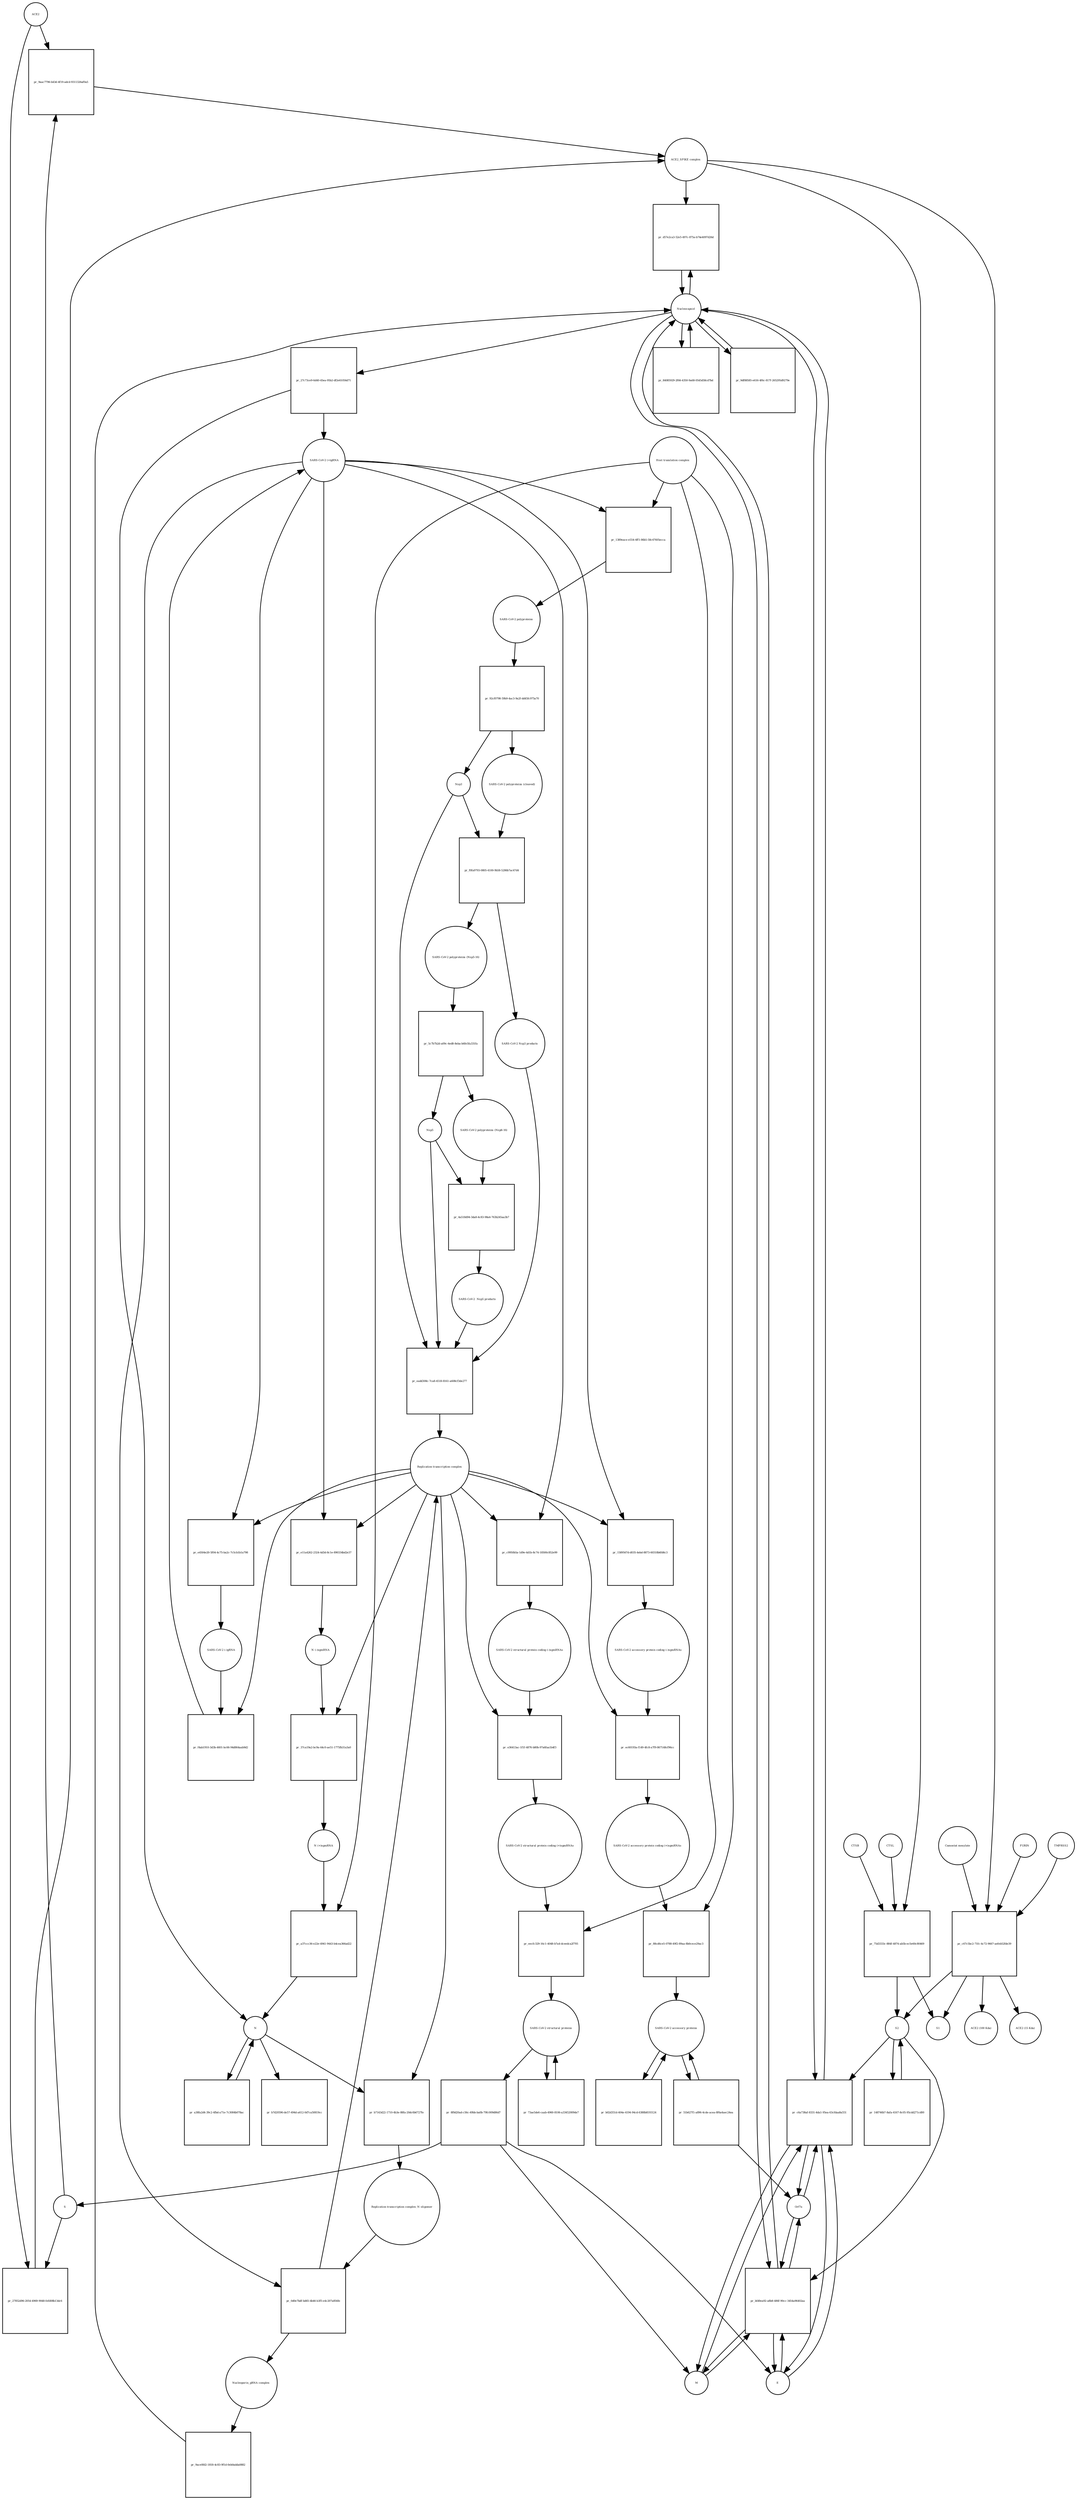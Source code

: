 strict digraph  {
ACE2 [annotation="", bipartite=0, cls=macromolecule, fontsize=4, label=ACE2, shape=circle];
"pr_9aac7796-b43d-4f19-adcd-9311326af0a5" [annotation="", bipartite=1, cls=process, fontsize=4, label="pr_9aac7796-b43d-4f19-adcd-9311326af0a5", shape=square];
"ACE2_SPIKE complex" [annotation="", bipartite=0, cls=complex, fontsize=4, label="ACE2_SPIKE complex", shape=circle];
S [annotation=urn_miriam_uniprot_P0DTC2, bipartite=0, cls="macromolecule multimer", fontsize=4, label=S, shape=circle];
Nucleocapsid [annotation="urn_miriam_obo.go_GO%3A0019013", bipartite=0, cls=complex, fontsize=4, label=Nucleocapsid, shape=circle];
"pr_d57e2ca3-52e5-497c-875a-b74e4097d26d" [annotation="", bipartite=1, cls=process, fontsize=4, label="pr_d57e2ca3-52e5-497c-875a-b74e4097d26d", shape=square];
"pr_75d3333c-884f-4874-ab5b-ec5e60c80469" [annotation="", bipartite=1, cls=process, fontsize=4, label="pr_75d3333c-884f-4874-ab5b-ec5e60c80469", shape=square];
S2 [annotation=urn_miriam_interpro_IPR002552, bipartite=0, cls=macromolecule, fontsize=4, label=S2, shape=circle];
CTSB [annotation="", bipartite=0, cls=macromolecule, fontsize=4, label=CTSB, shape=circle];
CTSL [annotation="", bipartite=0, cls=macromolecule, fontsize=4, label=CTSL, shape=circle];
S1 [annotation=urn_miriam_interpro_IPR002551, bipartite=0, cls=macromolecule, fontsize=4, label=S1, shape=circle];
"pr_27852d96-2054-4969-9048-fefd08b13dc6" [annotation="", bipartite=1, cls=process, fontsize=4, label="pr_27852d96-2054-4969-9048-fefd08b13dc6", shape=square];
"pr_bfd0ea92-a8b8-486f-90cc-3454a96402aa" [annotation="", bipartite=1, cls=process, fontsize=4, label="pr_bfd0ea92-a8b8-486f-90cc-3454a96402aa", shape=square];
E [annotation=urn_miriam_uniprot_P0DTC4, bipartite=0, cls=macromolecule, fontsize=4, label=E, shape=circle];
M [annotation=urn_miriam_uniprot_P0DTC5, bipartite=0, cls=macromolecule, fontsize=4, label=M, shape=circle];
Orf7a [annotation=urn_miriam_uniprot_P0DTC7, bipartite=0, cls=macromolecule, fontsize=4, label=Orf7a, shape=circle];
"pr_27c73ce9-6d40-45ea-95b2-df2e61056d71" [annotation="", bipartite=1, cls=process, fontsize=4, label="pr_27c73ce9-6d40-45ea-95b2-df2e61056d71", shape=square];
" SARS-CoV-2 (+)gRNA" [annotation=urn_miriam_refseq_NC_045512, bipartite=0, cls="nucleic acid feature", fontsize=4, label=" SARS-CoV-2 (+)gRNA", shape=circle];
N [annotation=urn_miriam_uniprot_P0DTC9, bipartite=0, cls="macromolecule multimer", fontsize=4, label=N, shape=circle];
"SARS-CoV-2 polyproteins" [annotation="", bipartite=0, cls=complex, fontsize=4, label="SARS-CoV-2 polyproteins", shape=circle];
"pr_92cf0798-59b9-4ac3-9a2f-dd45fc975a70" [annotation="", bipartite=1, cls=process, fontsize=4, label="pr_92cf0798-59b9-4ac3-9a2f-dd45fc975a70", shape=square];
"SARS-CoV-2 polyproteins (cleaved)" [annotation="", bipartite=0, cls=complex, fontsize=4, label="SARS-CoV-2 polyproteins (cleaved)", shape=circle];
Nsp3 [annotation=urn_miriam_ncbiprotein_YP_009725299, bipartite=0, cls=macromolecule, fontsize=4, label=Nsp3, shape=circle];
"pr_84085929-2f66-4350-9a68-0545d58cd7bd" [annotation="", bipartite=1, cls=process, fontsize=4, label="pr_84085929-2f66-4350-9a68-0545d58cd7bd", shape=square];
"pr_9df88585-e616-4f6c-817f-265295d9279e" [annotation="", bipartite=1, cls=process, fontsize=4, label="pr_9df88585-e616-4f6c-817f-265295d9279e", shape=square];
"SARS-CoV-2 structural proteins" [annotation="", bipartite=0, cls=complex, fontsize=4, label="SARS-CoV-2 structural proteins", shape=circle];
"pr_8f8d20ad-c56c-49bb-ba0b-79fc009d86d7" [annotation="", bipartite=1, cls=process, fontsize=4, label="pr_8f8d20ad-c56c-49bb-ba0b-79fc009d86d7", shape=square];
"pr_b7d20596-de57-494d-a612-0d7ca50819cc" [annotation="", bipartite=1, cls=process, fontsize=4, label="pr_b7d20596-de57-494d-a612-0d7ca50819cc", shape=square];
"SARS-CoV-2 accessory proteins" [annotation="", bipartite=0, cls=complex, fontsize=4, label="SARS-CoV-2 accessory proteins", shape=circle];
"pr_b02d351d-404e-4194-94cd-6388b8193124" [annotation="", bipartite=1, cls=process, fontsize=4, label="pr_b02d351d-404e-4194-94cd-6388b8193124", shape=square];
"pr_73ae5de6-caab-4960-8106-a33452009de7" [annotation="", bipartite=1, cls=process, fontsize=4, label="pr_73ae5de6-caab-4960-8106-a33452009de7", shape=square];
"pr_a38fa2d4-39c2-4fbd-a71e-7c3084b078ac" [annotation="", bipartite=1, cls=process, fontsize=4, label="pr_a38fa2d4-39c2-4fbd-a71e-7c3084b078ac", shape=square];
"SARS-CoV-2 accessory protein coding (-)sgmRNAs" [annotation="", bipartite=0, cls=complex, fontsize=4, label="SARS-CoV-2 accessory protein coding (-)sgmRNAs", shape=circle];
"pr_ec60193a-f149-4fc8-a7f9-867148cf96cc" [annotation="", bipartite=1, cls=process, fontsize=4, label="pr_ec60193a-f149-4fc8-a7f9-867148cf96cc", shape=square];
"SARS-CoV-2 accessory protein coding (+)sgmRNAs" [annotation="", bipartite=0, cls=complex, fontsize=4, label="SARS-CoV-2 accessory protein coding (+)sgmRNAs", shape=circle];
"Replication transcription complex" [annotation="", bipartite=0, cls=complex, fontsize=4, label="Replication transcription complex", shape=circle];
"SARS-CoV-2 structural protein coding (-)sgmRNAs" [annotation="", bipartite=0, cls=complex, fontsize=4, label="SARS-CoV-2 structural protein coding (-)sgmRNAs", shape=circle];
"pr_e36413ac-1f1f-4876-b80b-97a6faa1b4f3" [annotation="", bipartite=1, cls=process, fontsize=4, label="pr_e36413ac-1f1f-4876-b80b-97a6faa1b4f3", shape=square];
"SARS-CoV-2 structural protein coding (+)sgmRNAs" [annotation="", bipartite=0, cls=complex, fontsize=4, label="SARS-CoV-2 structural protein coding (+)sgmRNAs", shape=circle];
"N (-)sgmRNA" [annotation="", bipartite=0, cls="nucleic acid feature", fontsize=4, label="N (-)sgmRNA", shape=circle];
"pr_37ca19a2-bc9a-44c0-ae51-1775fb31a3a0" [annotation="", bipartite=1, cls=process, fontsize=4, label="pr_37ca19a2-bc9a-44c0-ae51-1775fb31a3a0", shape=square];
"N (+)sgmRNA" [annotation="", bipartite=0, cls="nucleic acid feature", fontsize=4, label="N (+)sgmRNA", shape=circle];
"pr_a37ccc36-e22e-4941-9443-b4cea366ad22" [annotation="", bipartite=1, cls=process, fontsize=4, label="pr_a37ccc36-e22e-4941-9443-b4cea366ad22", shape=square];
"Host translation complex" [annotation="urn_miriam_obo.go_GO%3A0070992", bipartite=0, cls=complex, fontsize=4, label="Host translation complex", shape=circle];
"pr_88cd6ce5-0788-49f2-89aa-8b0cece29ac3" [annotation="", bipartite=1, cls=process, fontsize=4, label="pr_88cd6ce5-0788-49f2-89aa-8b0cece29ac3", shape=square];
"pr_eecfc329-16c1-4048-b7a4-dceedca2f705" [annotation="", bipartite=1, cls=process, fontsize=4, label="pr_eecfc329-16c1-4048-b7a4-dceedca2f705", shape=square];
"Nucleoporin_gRNA complex " [annotation="urn_miriam_obo.go_GO%3A0019013", bipartite=0, cls=complex, fontsize=4, label="Nucleoporin_gRNA complex ", shape=circle];
"pr_9ace0fd2-1818-4c83-9f1d-0eb0adda0882" [annotation="", bipartite=1, cls=process, fontsize=4, label="pr_9ace0fd2-1818-4c83-9f1d-0eb0adda0882", shape=square];
"pr_51b627f1-a896-4cde-acea-8f6a4aec24ea" [annotation="", bipartite=1, cls=process, fontsize=4, label="pr_51b627f1-a896-4cde-acea-8f6a4aec24ea", shape=square];
"pr_c67c5bc2-71fc-4c72-9667-aefeb52fde39" [annotation="", bipartite=1, cls=process, fontsize=4, label="pr_c67c5bc2-71fc-4c72-9667-aefeb52fde39", shape=square];
FURIN [annotation="", bipartite=0, cls=macromolecule, fontsize=4, label=FURIN, shape=circle];
TMPRSS2 [annotation="", bipartite=0, cls=macromolecule, fontsize=4, label=TMPRSS2, shape=circle];
"Camostat mesylate" [annotation="urn_miriam_pubchem.compound_2536", bipartite=0, cls="simple chemical", fontsize=4, label="Camostat mesylate", shape=circle];
"ACE2 (100 Kda)" [annotation="", bipartite=0, cls=macromolecule, fontsize=4, label="ACE2 (100 Kda)", shape=circle];
"ACE2 (15 Kda)" [annotation="", bipartite=0, cls=macromolecule, fontsize=4, label="ACE2 (15 Kda)", shape=circle];
"pr_148746b7-8afa-4167-8c05-95cdd271cd00" [annotation="", bipartite=1, cls=process, fontsize=4, label="pr_148746b7-8afa-4167-8c05-95cdd271cd00", shape=square];
"pr_f0fa9793-0805-4100-9b58-5286b7ac47d4" [annotation="", bipartite=1, cls=process, fontsize=4, label="pr_f0fa9793-0805-4100-9b58-5286b7ac47d4", shape=square];
"SARS-CoV-2 Nsp3 products" [annotation="", bipartite=0, cls=complex, fontsize=4, label="SARS-CoV-2 Nsp3 products", shape=circle];
"SARS-CoV-2 polyproteins (Nsp5-16)" [annotation="", bipartite=0, cls=complex, fontsize=4, label="SARS-CoV-2 polyproteins (Nsp5-16)", shape=circle];
"pr_5c7b7b2d-a09c-4ed8-8eba-b6fe5fa331fa" [annotation="", bipartite=1, cls=process, fontsize=4, label="pr_5c7b7b2d-a09c-4ed8-8eba-b6fe5fa331fa", shape=square];
"SARS-CoV-2 polyproteins (Nsp6-16)" [annotation="", bipartite=0, cls=complex, fontsize=4, label="SARS-CoV-2 polyproteins (Nsp6-16)", shape=circle];
Nsp5 [annotation=urn_miriam_ncbiprotein_YP_009725301, bipartite=0, cls=macromolecule, fontsize=4, label=Nsp5, shape=circle];
"pr_4a518d94-3da8-4c83-98a4-763b245aa3b7" [annotation="", bipartite=1, cls=process, fontsize=4, label="pr_4a518d94-3da8-4c83-98a4-763b245aa3b7", shape=square];
"SARS-CoV-2  Nsp5 products" [annotation="", bipartite=0, cls=complex, fontsize=4, label="SARS-CoV-2  Nsp5 products", shape=circle];
"pr_1389eace-e554-4ff1-86b5-58c47605ecca" [annotation="", bipartite=1, cls=process, fontsize=4, label="pr_1389eace-e554-4ff1-86b5-58c47605ecca", shape=square];
"pr_eadd308c-7ca8-4518-8161-a608cf3de277" [annotation="", bipartite=1, cls=process, fontsize=4, label="pr_eadd308c-7ca8-4518-8161-a608cf3de277", shape=square];
"Replication transcription complex_N oligomer" [annotation="", bipartite=0, cls=complex, fontsize=4, label="Replication transcription complex_N oligomer", shape=circle];
"pr_0d0e7bdf-bd65-4b46-b3f5-e4c207a856fe" [annotation="", bipartite=1, cls=process, fontsize=4, label="pr_0d0e7bdf-bd65-4b46-b3f5-e4c207a856fe", shape=square];
"pr_e4504e20-5f04-4c75-ba2c-7c5cb1b1a798" [annotation="", bipartite=1, cls=process, fontsize=4, label="pr_e4504e20-5f04-4c75-ba2c-7c5cb1b1a798", shape=square];
" SARS-CoV-2 (-)gRNA" [annotation=urn_miriam_refseq_NC_045512, bipartite=0, cls="nucleic acid feature", fontsize=4, label=" SARS-CoV-2 (-)gRNA", shape=circle];
"pr_e11a4262-2324-4d3d-8c1e-890334bd2e37" [annotation="", bipartite=1, cls=process, fontsize=4, label="pr_e11a4262-2324-4d3d-8c1e-890334bd2e37", shape=square];
"pr_c9950b5a-1d9e-4d1b-8c74-18500c852e99" [annotation="", bipartite=1, cls=process, fontsize=4, label="pr_c9950b5a-1d9e-4d1b-8c74-18500c852e99", shape=square];
"pr_1589567d-d035-4ebd-8873-60318b6fd6c3" [annotation="", bipartite=1, cls=process, fontsize=4, label="pr_1589567d-d035-4ebd-8873-60318b6fd6c3", shape=square];
"pr_f4ab1910-3d3b-4601-bc66-94d864aab9d2" [annotation="", bipartite=1, cls=process, fontsize=4, label="pr_f4ab1910-3d3b-4601-bc66-94d864aab9d2", shape=square];
"pr_b7143d22-1710-4b3e-88fa-20dc6b6727fe" [annotation="", bipartite=1, cls=process, fontsize=4, label="pr_b7143d22-1710-4b3e-88fa-20dc6b6727fe", shape=square];
"pr_c6a738af-8331-4da1-95ea-63cfdaa8a551" [annotation="", bipartite=1, cls=process, fontsize=4, label="pr_c6a738af-8331-4da1-95ea-63cfdaa8a551", shape=square];
ACE2 -> "pr_9aac7796-b43d-4f19-adcd-9311326af0a5"  [annotation="", interaction_type=consumption];
ACE2 -> "pr_27852d96-2054-4969-9048-fefd08b13dc6"  [annotation="", interaction_type=consumption];
"pr_9aac7796-b43d-4f19-adcd-9311326af0a5" -> "ACE2_SPIKE complex"  [annotation="", interaction_type=production];
"ACE2_SPIKE complex" -> "pr_d57e2ca3-52e5-497c-875a-b74e4097d26d"  [annotation="urn_miriam_pubmed_32142651|urn_miriam_pubmed_32094589|urn_miriam_taxonomy_2697049", interaction_type=stimulation];
"ACE2_SPIKE complex" -> "pr_75d3333c-884f-4874-ab5b-ec5e60c80469"  [annotation="", interaction_type=consumption];
"ACE2_SPIKE complex" -> "pr_c67c5bc2-71fc-4c72-9667-aefeb52fde39"  [annotation="", interaction_type=consumption];
S -> "pr_9aac7796-b43d-4f19-adcd-9311326af0a5"  [annotation="", interaction_type=consumption];
S -> "pr_27852d96-2054-4969-9048-fefd08b13dc6"  [annotation="", interaction_type=consumption];
Nucleocapsid -> "pr_d57e2ca3-52e5-497c-875a-b74e4097d26d"  [annotation="", interaction_type=consumption];
Nucleocapsid -> "pr_bfd0ea92-a8b8-486f-90cc-3454a96402aa"  [annotation="", interaction_type=consumption];
Nucleocapsid -> "pr_27c73ce9-6d40-45ea-95b2-df2e61056d71"  [annotation="", interaction_type=consumption];
Nucleocapsid -> "pr_84085929-2f66-4350-9a68-0545d58cd7bd"  [annotation="", interaction_type=consumption];
Nucleocapsid -> "pr_9df88585-e616-4f6c-817f-265295d9279e"  [annotation="", interaction_type=consumption];
Nucleocapsid -> "pr_c6a738af-8331-4da1-95ea-63cfdaa8a551"  [annotation="", interaction_type=consumption];
"pr_d57e2ca3-52e5-497c-875a-b74e4097d26d" -> Nucleocapsid  [annotation="", interaction_type=production];
"pr_75d3333c-884f-4874-ab5b-ec5e60c80469" -> S2  [annotation="", interaction_type=production];
"pr_75d3333c-884f-4874-ab5b-ec5e60c80469" -> S1  [annotation="", interaction_type=production];
S2 -> "pr_bfd0ea92-a8b8-486f-90cc-3454a96402aa"  [annotation="urn_miriam_pubmed_32142651|urn_miriam_pubmed_32094589|urn_miriam_pubmed_32047258|urn_miriam_taxonomy_2697049", interaction_type=stimulation];
S2 -> "pr_148746b7-8afa-4167-8c05-95cdd271cd00"  [annotation="", interaction_type=consumption];
S2 -> "pr_c6a738af-8331-4da1-95ea-63cfdaa8a551"  [annotation="urn_miriam_pubmed_32142651|urn_miriam_pubmed_32047258|urn_miriam_taxonomy_2697049", interaction_type=stimulation];
CTSB -> "pr_75d3333c-884f-4874-ab5b-ec5e60c80469"  [annotation="urn_miriam_pubmed_32142651|urn_miriam_taxonomy_2697049", interaction_type=catalysis];
CTSL -> "pr_75d3333c-884f-4874-ab5b-ec5e60c80469"  [annotation="urn_miriam_pubmed_32142651|urn_miriam_taxonomy_2697049", interaction_type=catalysis];
"pr_27852d96-2054-4969-9048-fefd08b13dc6" -> "ACE2_SPIKE complex"  [annotation="", interaction_type=production];
"pr_bfd0ea92-a8b8-486f-90cc-3454a96402aa" -> Nucleocapsid  [annotation="", interaction_type=production];
"pr_bfd0ea92-a8b8-486f-90cc-3454a96402aa" -> E  [annotation="", interaction_type=production];
"pr_bfd0ea92-a8b8-486f-90cc-3454a96402aa" -> M  [annotation="", interaction_type=production];
"pr_bfd0ea92-a8b8-486f-90cc-3454a96402aa" -> Orf7a  [annotation="", interaction_type=production];
E -> "pr_bfd0ea92-a8b8-486f-90cc-3454a96402aa"  [annotation="", interaction_type=consumption];
E -> "pr_c6a738af-8331-4da1-95ea-63cfdaa8a551"  [annotation="", interaction_type=consumption];
M -> "pr_bfd0ea92-a8b8-486f-90cc-3454a96402aa"  [annotation="", interaction_type=consumption];
M -> "pr_c6a738af-8331-4da1-95ea-63cfdaa8a551"  [annotation="", interaction_type=consumption];
Orf7a -> "pr_bfd0ea92-a8b8-486f-90cc-3454a96402aa"  [annotation="", interaction_type=consumption];
Orf7a -> "pr_c6a738af-8331-4da1-95ea-63cfdaa8a551"  [annotation="", interaction_type=consumption];
"pr_27c73ce9-6d40-45ea-95b2-df2e61056d71" -> " SARS-CoV-2 (+)gRNA"  [annotation="", interaction_type=production];
"pr_27c73ce9-6d40-45ea-95b2-df2e61056d71" -> N  [annotation="", interaction_type=production];
" SARS-CoV-2 (+)gRNA" -> "pr_1389eace-e554-4ff1-86b5-58c47605ecca"  [annotation="", interaction_type=consumption];
" SARS-CoV-2 (+)gRNA" -> "pr_0d0e7bdf-bd65-4b46-b3f5-e4c207a856fe"  [annotation="", interaction_type=consumption];
" SARS-CoV-2 (+)gRNA" -> "pr_e4504e20-5f04-4c75-ba2c-7c5cb1b1a798"  [annotation="", interaction_type=consumption];
" SARS-CoV-2 (+)gRNA" -> "pr_e11a4262-2324-4d3d-8c1e-890334bd2e37"  [annotation="", interaction_type=consumption];
" SARS-CoV-2 (+)gRNA" -> "pr_c9950b5a-1d9e-4d1b-8c74-18500c852e99"  [annotation="", interaction_type=consumption];
" SARS-CoV-2 (+)gRNA" -> "pr_1589567d-d035-4ebd-8873-60318b6fd6c3"  [annotation="", interaction_type=consumption];
N -> "pr_b7d20596-de57-494d-a612-0d7ca50819cc"  [annotation="", interaction_type=consumption];
N -> "pr_a38fa2d4-39c2-4fbd-a71e-7c3084b078ac"  [annotation="", interaction_type=consumption];
N -> "pr_b7143d22-1710-4b3e-88fa-20dc6b6727fe"  [annotation="", interaction_type=consumption];
"SARS-CoV-2 polyproteins" -> "pr_92cf0798-59b9-4ac3-9a2f-dd45fc975a70"  [annotation=urn_miriam_pubmed_31226023, interaction_type=catalysis];
"pr_92cf0798-59b9-4ac3-9a2f-dd45fc975a70" -> "SARS-CoV-2 polyproteins (cleaved)"  [annotation="", interaction_type=production];
"pr_92cf0798-59b9-4ac3-9a2f-dd45fc975a70" -> Nsp3  [annotation="", interaction_type=production];
"SARS-CoV-2 polyproteins (cleaved)" -> "pr_f0fa9793-0805-4100-9b58-5286b7ac47d4"  [annotation="", interaction_type=consumption];
Nsp3 -> "pr_f0fa9793-0805-4100-9b58-5286b7ac47d4"  [annotation="", interaction_type=catalysis];
Nsp3 -> "pr_eadd308c-7ca8-4518-8161-a608cf3de277"  [annotation="", interaction_type=consumption];
"pr_84085929-2f66-4350-9a68-0545d58cd7bd" -> Nucleocapsid  [annotation="", interaction_type=production];
"pr_9df88585-e616-4f6c-817f-265295d9279e" -> Nucleocapsid  [annotation="", interaction_type=production];
"SARS-CoV-2 structural proteins" -> "pr_8f8d20ad-c56c-49bb-ba0b-79fc009d86d7"  [annotation="", interaction_type=consumption];
"SARS-CoV-2 structural proteins" -> "pr_73ae5de6-caab-4960-8106-a33452009de7"  [annotation="", interaction_type=consumption];
"pr_8f8d20ad-c56c-49bb-ba0b-79fc009d86d7" -> M  [annotation="", interaction_type=production];
"pr_8f8d20ad-c56c-49bb-ba0b-79fc009d86d7" -> E  [annotation="", interaction_type=production];
"pr_8f8d20ad-c56c-49bb-ba0b-79fc009d86d7" -> S  [annotation="", interaction_type=production];
"SARS-CoV-2 accessory proteins" -> "pr_b02d351d-404e-4194-94cd-6388b8193124"  [annotation="", interaction_type=consumption];
"SARS-CoV-2 accessory proteins" -> "pr_51b627f1-a896-4cde-acea-8f6a4aec24ea"  [annotation="", interaction_type=consumption];
"pr_b02d351d-404e-4194-94cd-6388b8193124" -> "SARS-CoV-2 accessory proteins"  [annotation="", interaction_type=production];
"pr_73ae5de6-caab-4960-8106-a33452009de7" -> "SARS-CoV-2 structural proteins"  [annotation="", interaction_type=production];
"pr_a38fa2d4-39c2-4fbd-a71e-7c3084b078ac" -> N  [annotation="", interaction_type=production];
"SARS-CoV-2 accessory protein coding (-)sgmRNAs" -> "pr_ec60193a-f149-4fc8-a7f9-867148cf96cc"  [annotation="", interaction_type=consumption];
"pr_ec60193a-f149-4fc8-a7f9-867148cf96cc" -> "SARS-CoV-2 accessory protein coding (+)sgmRNAs"  [annotation="", interaction_type=production];
"SARS-CoV-2 accessory protein coding (+)sgmRNAs" -> "pr_88cd6ce5-0788-49f2-89aa-8b0cece29ac3"  [annotation="", interaction_type=consumption];
"Replication transcription complex" -> "pr_ec60193a-f149-4fc8-a7f9-867148cf96cc"  [annotation=urn_miriam_pubmed_31226023, interaction_type="necessary stimulation"];
"Replication transcription complex" -> "pr_e36413ac-1f1f-4876-b80b-97a6faa1b4f3"  [annotation=urn_miriam_pubmed_31226023, interaction_type="necessary stimulation"];
"Replication transcription complex" -> "pr_37ca19a2-bc9a-44c0-ae51-1775fb31a3a0"  [annotation=urn_miriam_pubmed_31226023, interaction_type="necessary stimulation"];
"Replication transcription complex" -> "pr_e4504e20-5f04-4c75-ba2c-7c5cb1b1a798"  [annotation=urn_miriam_pubmed_31226023, interaction_type="necessary stimulation"];
"Replication transcription complex" -> "pr_e11a4262-2324-4d3d-8c1e-890334bd2e37"  [annotation=urn_miriam_pubmed_31226023, interaction_type="necessary stimulation"];
"Replication transcription complex" -> "pr_c9950b5a-1d9e-4d1b-8c74-18500c852e99"  [annotation=urn_miriam_pubmed_31226023, interaction_type="necessary stimulation"];
"Replication transcription complex" -> "pr_1589567d-d035-4ebd-8873-60318b6fd6c3"  [annotation=urn_miriam_pubmed_31226023, interaction_type="necessary stimulation"];
"Replication transcription complex" -> "pr_f4ab1910-3d3b-4601-bc66-94d864aab9d2"  [annotation=urn_miriam_pubmed_31226023, interaction_type="necessary stimulation"];
"Replication transcription complex" -> "pr_b7143d22-1710-4b3e-88fa-20dc6b6727fe"  [annotation="", interaction_type=consumption];
"SARS-CoV-2 structural protein coding (-)sgmRNAs" -> "pr_e36413ac-1f1f-4876-b80b-97a6faa1b4f3"  [annotation="", interaction_type=consumption];
"pr_e36413ac-1f1f-4876-b80b-97a6faa1b4f3" -> "SARS-CoV-2 structural protein coding (+)sgmRNAs"  [annotation="", interaction_type=production];
"SARS-CoV-2 structural protein coding (+)sgmRNAs" -> "pr_eecfc329-16c1-4048-b7a4-dceedca2f705"  [annotation="", interaction_type=consumption];
"N (-)sgmRNA" -> "pr_37ca19a2-bc9a-44c0-ae51-1775fb31a3a0"  [annotation="", interaction_type=consumption];
"pr_37ca19a2-bc9a-44c0-ae51-1775fb31a3a0" -> "N (+)sgmRNA"  [annotation="", interaction_type=production];
"N (+)sgmRNA" -> "pr_a37ccc36-e22e-4941-9443-b4cea366ad22"  [annotation="", interaction_type=consumption];
"pr_a37ccc36-e22e-4941-9443-b4cea366ad22" -> N  [annotation="", interaction_type=production];
"Host translation complex" -> "pr_a37ccc36-e22e-4941-9443-b4cea366ad22"  [annotation="", interaction_type="necessary stimulation"];
"Host translation complex" -> "pr_88cd6ce5-0788-49f2-89aa-8b0cece29ac3"  [annotation=urn_miriam_pubmed_31226023, interaction_type="necessary stimulation"];
"Host translation complex" -> "pr_eecfc329-16c1-4048-b7a4-dceedca2f705"  [annotation=urn_miriam_pubmed_31226023, interaction_type="necessary stimulation"];
"Host translation complex" -> "pr_1389eace-e554-4ff1-86b5-58c47605ecca"  [annotation="", interaction_type="necessary stimulation"];
"pr_88cd6ce5-0788-49f2-89aa-8b0cece29ac3" -> "SARS-CoV-2 accessory proteins"  [annotation="", interaction_type=production];
"pr_eecfc329-16c1-4048-b7a4-dceedca2f705" -> "SARS-CoV-2 structural proteins"  [annotation="", interaction_type=production];
"Nucleoporin_gRNA complex " -> "pr_9ace0fd2-1818-4c83-9f1d-0eb0adda0882"  [annotation="", interaction_type=consumption];
"pr_9ace0fd2-1818-4c83-9f1d-0eb0adda0882" -> Nucleocapsid  [annotation="", interaction_type=production];
"pr_51b627f1-a896-4cde-acea-8f6a4aec24ea" -> "SARS-CoV-2 accessory proteins"  [annotation="", interaction_type=production];
"pr_51b627f1-a896-4cde-acea-8f6a4aec24ea" -> Orf7a  [annotation="", interaction_type=production];
"pr_c67c5bc2-71fc-4c72-9667-aefeb52fde39" -> S2  [annotation="", interaction_type=production];
"pr_c67c5bc2-71fc-4c72-9667-aefeb52fde39" -> "ACE2 (100 Kda)"  [annotation="", interaction_type=production];
"pr_c67c5bc2-71fc-4c72-9667-aefeb52fde39" -> S1  [annotation="", interaction_type=production];
"pr_c67c5bc2-71fc-4c72-9667-aefeb52fde39" -> "ACE2 (15 Kda)"  [annotation="", interaction_type=production];
FURIN -> "pr_c67c5bc2-71fc-4c72-9667-aefeb52fde39"  [annotation="urn_miriam_pubmed_32142651|urn_miriam_pubmed_32362314|urn_miriam_taxonomy_2697049", interaction_type=catalysis];
TMPRSS2 -> "pr_c67c5bc2-71fc-4c72-9667-aefeb52fde39"  [annotation="urn_miriam_pubmed_32142651|urn_miriam_pubmed_32362314|urn_miriam_taxonomy_2697049", interaction_type=catalysis];
"Camostat mesylate" -> "pr_c67c5bc2-71fc-4c72-9667-aefeb52fde39"  [annotation="urn_miriam_pubmed_32142651|urn_miriam_pubmed_32362314|urn_miriam_taxonomy_2697049", interaction_type=inhibition];
"pr_148746b7-8afa-4167-8c05-95cdd271cd00" -> S2  [annotation="", interaction_type=production];
"pr_f0fa9793-0805-4100-9b58-5286b7ac47d4" -> "SARS-CoV-2 Nsp3 products"  [annotation="", interaction_type=production];
"pr_f0fa9793-0805-4100-9b58-5286b7ac47d4" -> "SARS-CoV-2 polyproteins (Nsp5-16)"  [annotation="", interaction_type=production];
"SARS-CoV-2 Nsp3 products" -> "pr_eadd308c-7ca8-4518-8161-a608cf3de277"  [annotation="", interaction_type=consumption];
"SARS-CoV-2 polyproteins (Nsp5-16)" -> "pr_5c7b7b2d-a09c-4ed8-8eba-b6fe5fa331fa"  [annotation="", interaction_type=catalysis];
"pr_5c7b7b2d-a09c-4ed8-8eba-b6fe5fa331fa" -> "SARS-CoV-2 polyproteins (Nsp6-16)"  [annotation="", interaction_type=production];
"pr_5c7b7b2d-a09c-4ed8-8eba-b6fe5fa331fa" -> Nsp5  [annotation="", interaction_type=production];
"SARS-CoV-2 polyproteins (Nsp6-16)" -> "pr_4a518d94-3da8-4c83-98a4-763b245aa3b7"  [annotation="", interaction_type=consumption];
Nsp5 -> "pr_4a518d94-3da8-4c83-98a4-763b245aa3b7"  [annotation="", interaction_type=catalysis];
Nsp5 -> "pr_eadd308c-7ca8-4518-8161-a608cf3de277"  [annotation="", interaction_type=consumption];
"pr_4a518d94-3da8-4c83-98a4-763b245aa3b7" -> "SARS-CoV-2  Nsp5 products"  [annotation="", interaction_type=production];
"SARS-CoV-2  Nsp5 products" -> "pr_eadd308c-7ca8-4518-8161-a608cf3de277"  [annotation="", interaction_type=consumption];
"pr_1389eace-e554-4ff1-86b5-58c47605ecca" -> "SARS-CoV-2 polyproteins"  [annotation="", interaction_type=production];
"pr_eadd308c-7ca8-4518-8161-a608cf3de277" -> "Replication transcription complex"  [annotation="", interaction_type=production];
"Replication transcription complex_N oligomer" -> "pr_0d0e7bdf-bd65-4b46-b3f5-e4c207a856fe"  [annotation="", interaction_type=consumption];
"pr_0d0e7bdf-bd65-4b46-b3f5-e4c207a856fe" -> "Nucleoporin_gRNA complex "  [annotation="", interaction_type=production];
"pr_0d0e7bdf-bd65-4b46-b3f5-e4c207a856fe" -> "Replication transcription complex"  [annotation="", interaction_type=production];
"pr_e4504e20-5f04-4c75-ba2c-7c5cb1b1a798" -> " SARS-CoV-2 (-)gRNA"  [annotation="", interaction_type=production];
" SARS-CoV-2 (-)gRNA" -> "pr_f4ab1910-3d3b-4601-bc66-94d864aab9d2"  [annotation="", interaction_type=consumption];
"pr_e11a4262-2324-4d3d-8c1e-890334bd2e37" -> "N (-)sgmRNA"  [annotation="", interaction_type=production];
"pr_c9950b5a-1d9e-4d1b-8c74-18500c852e99" -> "SARS-CoV-2 structural protein coding (-)sgmRNAs"  [annotation="", interaction_type=production];
"pr_1589567d-d035-4ebd-8873-60318b6fd6c3" -> "SARS-CoV-2 accessory protein coding (-)sgmRNAs"  [annotation="", interaction_type=production];
"pr_f4ab1910-3d3b-4601-bc66-94d864aab9d2" -> " SARS-CoV-2 (+)gRNA"  [annotation="", interaction_type=production];
"pr_b7143d22-1710-4b3e-88fa-20dc6b6727fe" -> "Replication transcription complex_N oligomer"  [annotation="", interaction_type=production];
"pr_c6a738af-8331-4da1-95ea-63cfdaa8a551" -> Nucleocapsid  [annotation="", interaction_type=production];
"pr_c6a738af-8331-4da1-95ea-63cfdaa8a551" -> Orf7a  [annotation="", interaction_type=production];
"pr_c6a738af-8331-4da1-95ea-63cfdaa8a551" -> E  [annotation="", interaction_type=production];
"pr_c6a738af-8331-4da1-95ea-63cfdaa8a551" -> M  [annotation="", interaction_type=production];
}
